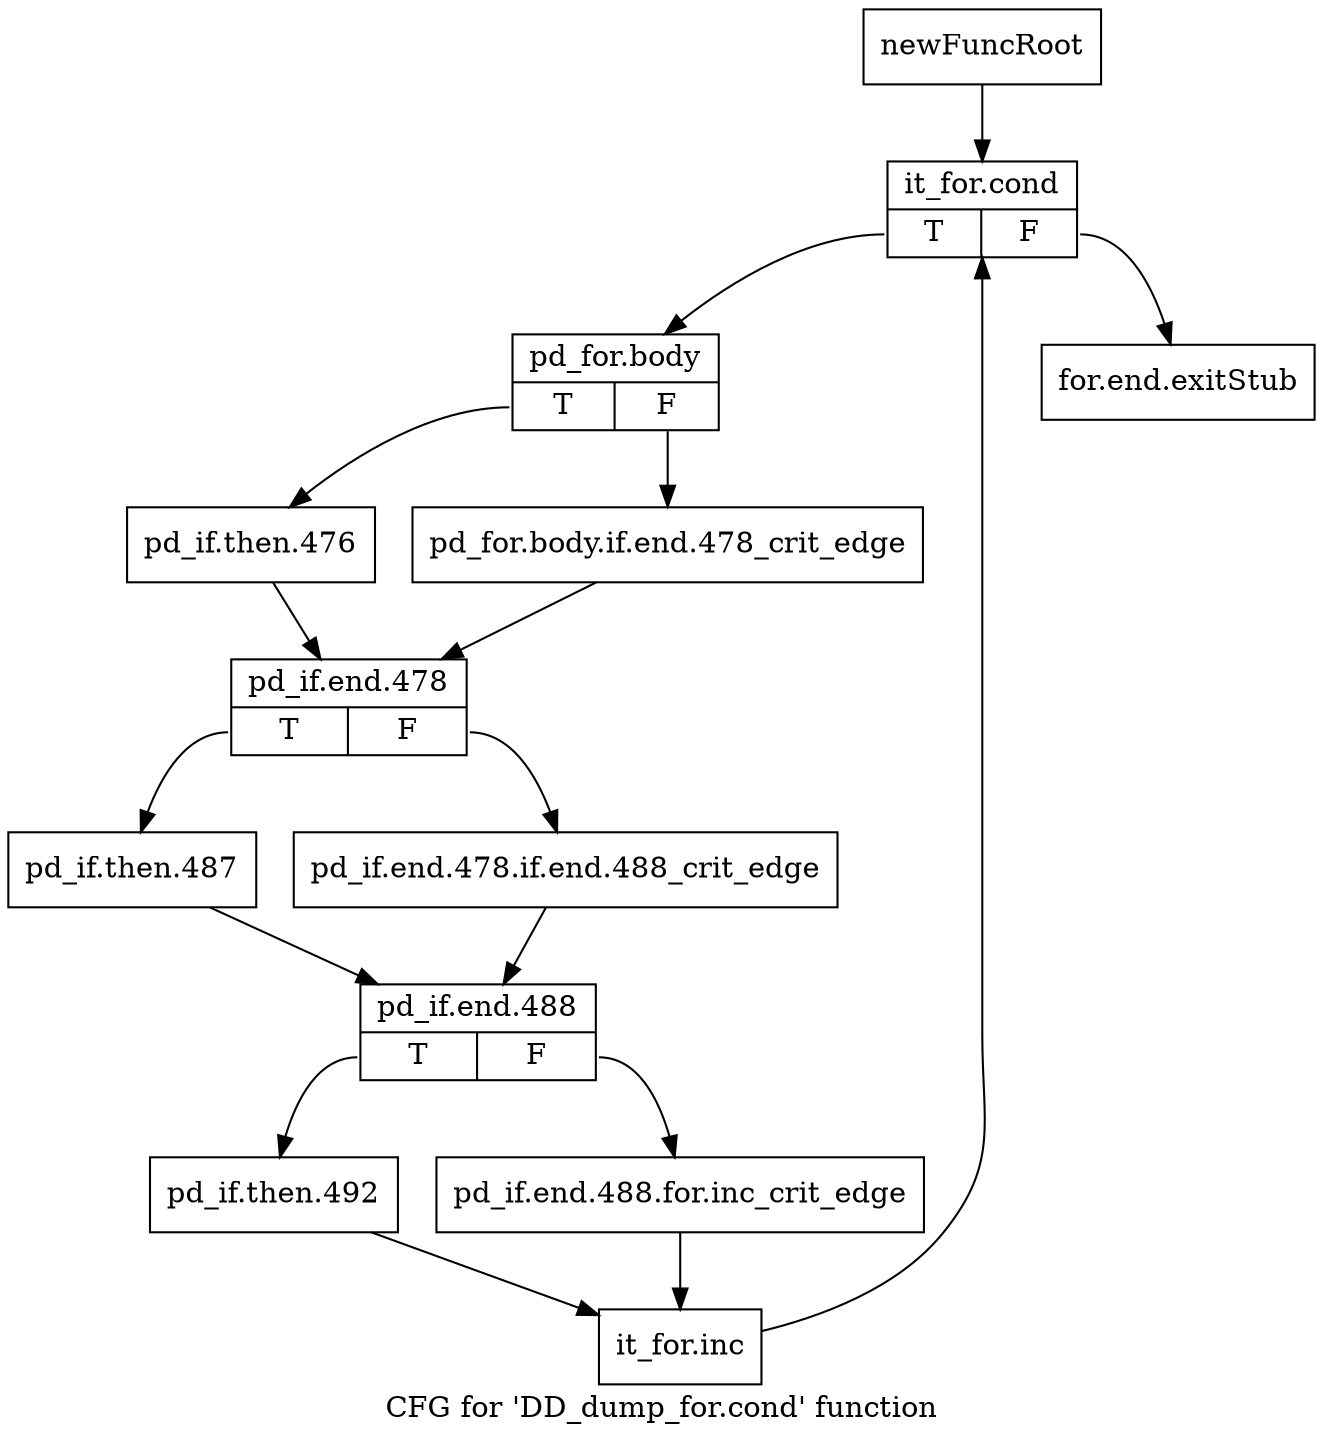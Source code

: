 digraph "CFG for 'DD_dump_for.cond' function" {
	label="CFG for 'DD_dump_for.cond' function";

	Node0x58672b0 [shape=record,label="{newFuncRoot}"];
	Node0x58672b0 -> Node0x5867350;
	Node0x5867300 [shape=record,label="{for.end.exitStub}"];
	Node0x5867350 [shape=record,label="{it_for.cond|{<s0>T|<s1>F}}"];
	Node0x5867350:s0 -> Node0x58673a0;
	Node0x5867350:s1 -> Node0x5867300;
	Node0x58673a0 [shape=record,label="{pd_for.body|{<s0>T|<s1>F}}"];
	Node0x58673a0:s0 -> Node0x5867440;
	Node0x58673a0:s1 -> Node0x58673f0;
	Node0x58673f0 [shape=record,label="{pd_for.body.if.end.478_crit_edge}"];
	Node0x58673f0 -> Node0x5867490;
	Node0x5867440 [shape=record,label="{pd_if.then.476}"];
	Node0x5867440 -> Node0x5867490;
	Node0x5867490 [shape=record,label="{pd_if.end.478|{<s0>T|<s1>F}}"];
	Node0x5867490:s0 -> Node0x5867530;
	Node0x5867490:s1 -> Node0x58674e0;
	Node0x58674e0 [shape=record,label="{pd_if.end.478.if.end.488_crit_edge}"];
	Node0x58674e0 -> Node0x5867580;
	Node0x5867530 [shape=record,label="{pd_if.then.487}"];
	Node0x5867530 -> Node0x5867580;
	Node0x5867580 [shape=record,label="{pd_if.end.488|{<s0>T|<s1>F}}"];
	Node0x5867580:s0 -> Node0x5867620;
	Node0x5867580:s1 -> Node0x58675d0;
	Node0x58675d0 [shape=record,label="{pd_if.end.488.for.inc_crit_edge}"];
	Node0x58675d0 -> Node0x5867670;
	Node0x5867620 [shape=record,label="{pd_if.then.492}"];
	Node0x5867620 -> Node0x5867670;
	Node0x5867670 [shape=record,label="{it_for.inc}"];
	Node0x5867670 -> Node0x5867350;
}
